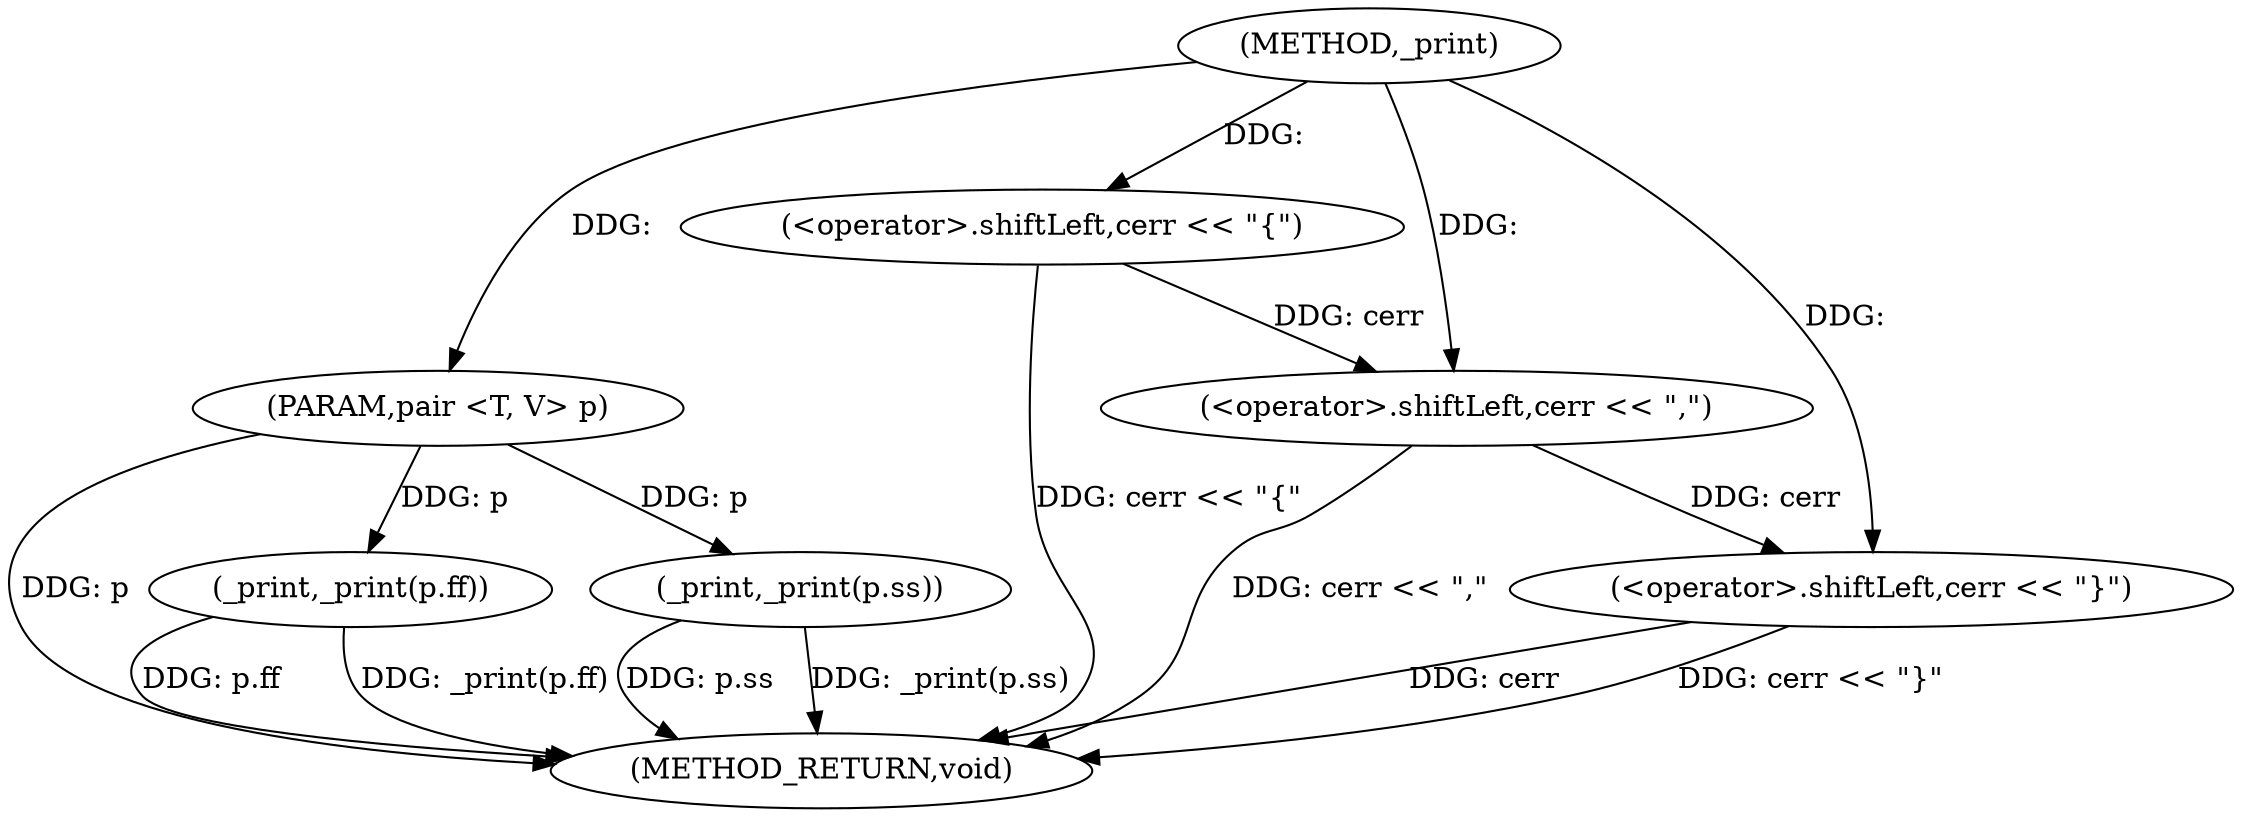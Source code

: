 digraph "_print" {  
"1000178" [label = "(METHOD,_print)" ]
"1000198" [label = "(METHOD_RETURN,void)" ]
"1000179" [label = "(PARAM,pair <T, V> p)" ]
"1000181" [label = "(<operator>.shiftLeft,cerr << \"{\")" ]
"1000184" [label = "(_print,_print(p.ff))" ]
"1000188" [label = "(<operator>.shiftLeft,cerr << \",\")" ]
"1000191" [label = "(_print,_print(p.ss))" ]
"1000195" [label = "(<operator>.shiftLeft,cerr << \"}\")" ]
  "1000179" -> "1000198"  [ label = "DDG: p"] 
  "1000181" -> "1000198"  [ label = "DDG: cerr << \"{\""] 
  "1000184" -> "1000198"  [ label = "DDG: p.ff"] 
  "1000184" -> "1000198"  [ label = "DDG: _print(p.ff)"] 
  "1000188" -> "1000198"  [ label = "DDG: cerr << \",\""] 
  "1000191" -> "1000198"  [ label = "DDG: p.ss"] 
  "1000191" -> "1000198"  [ label = "DDG: _print(p.ss)"] 
  "1000195" -> "1000198"  [ label = "DDG: cerr"] 
  "1000195" -> "1000198"  [ label = "DDG: cerr << \"}\""] 
  "1000178" -> "1000179"  [ label = "DDG: "] 
  "1000178" -> "1000181"  [ label = "DDG: "] 
  "1000179" -> "1000184"  [ label = "DDG: p"] 
  "1000181" -> "1000188"  [ label = "DDG: cerr"] 
  "1000178" -> "1000188"  [ label = "DDG: "] 
  "1000179" -> "1000191"  [ label = "DDG: p"] 
  "1000188" -> "1000195"  [ label = "DDG: cerr"] 
  "1000178" -> "1000195"  [ label = "DDG: "] 
}
